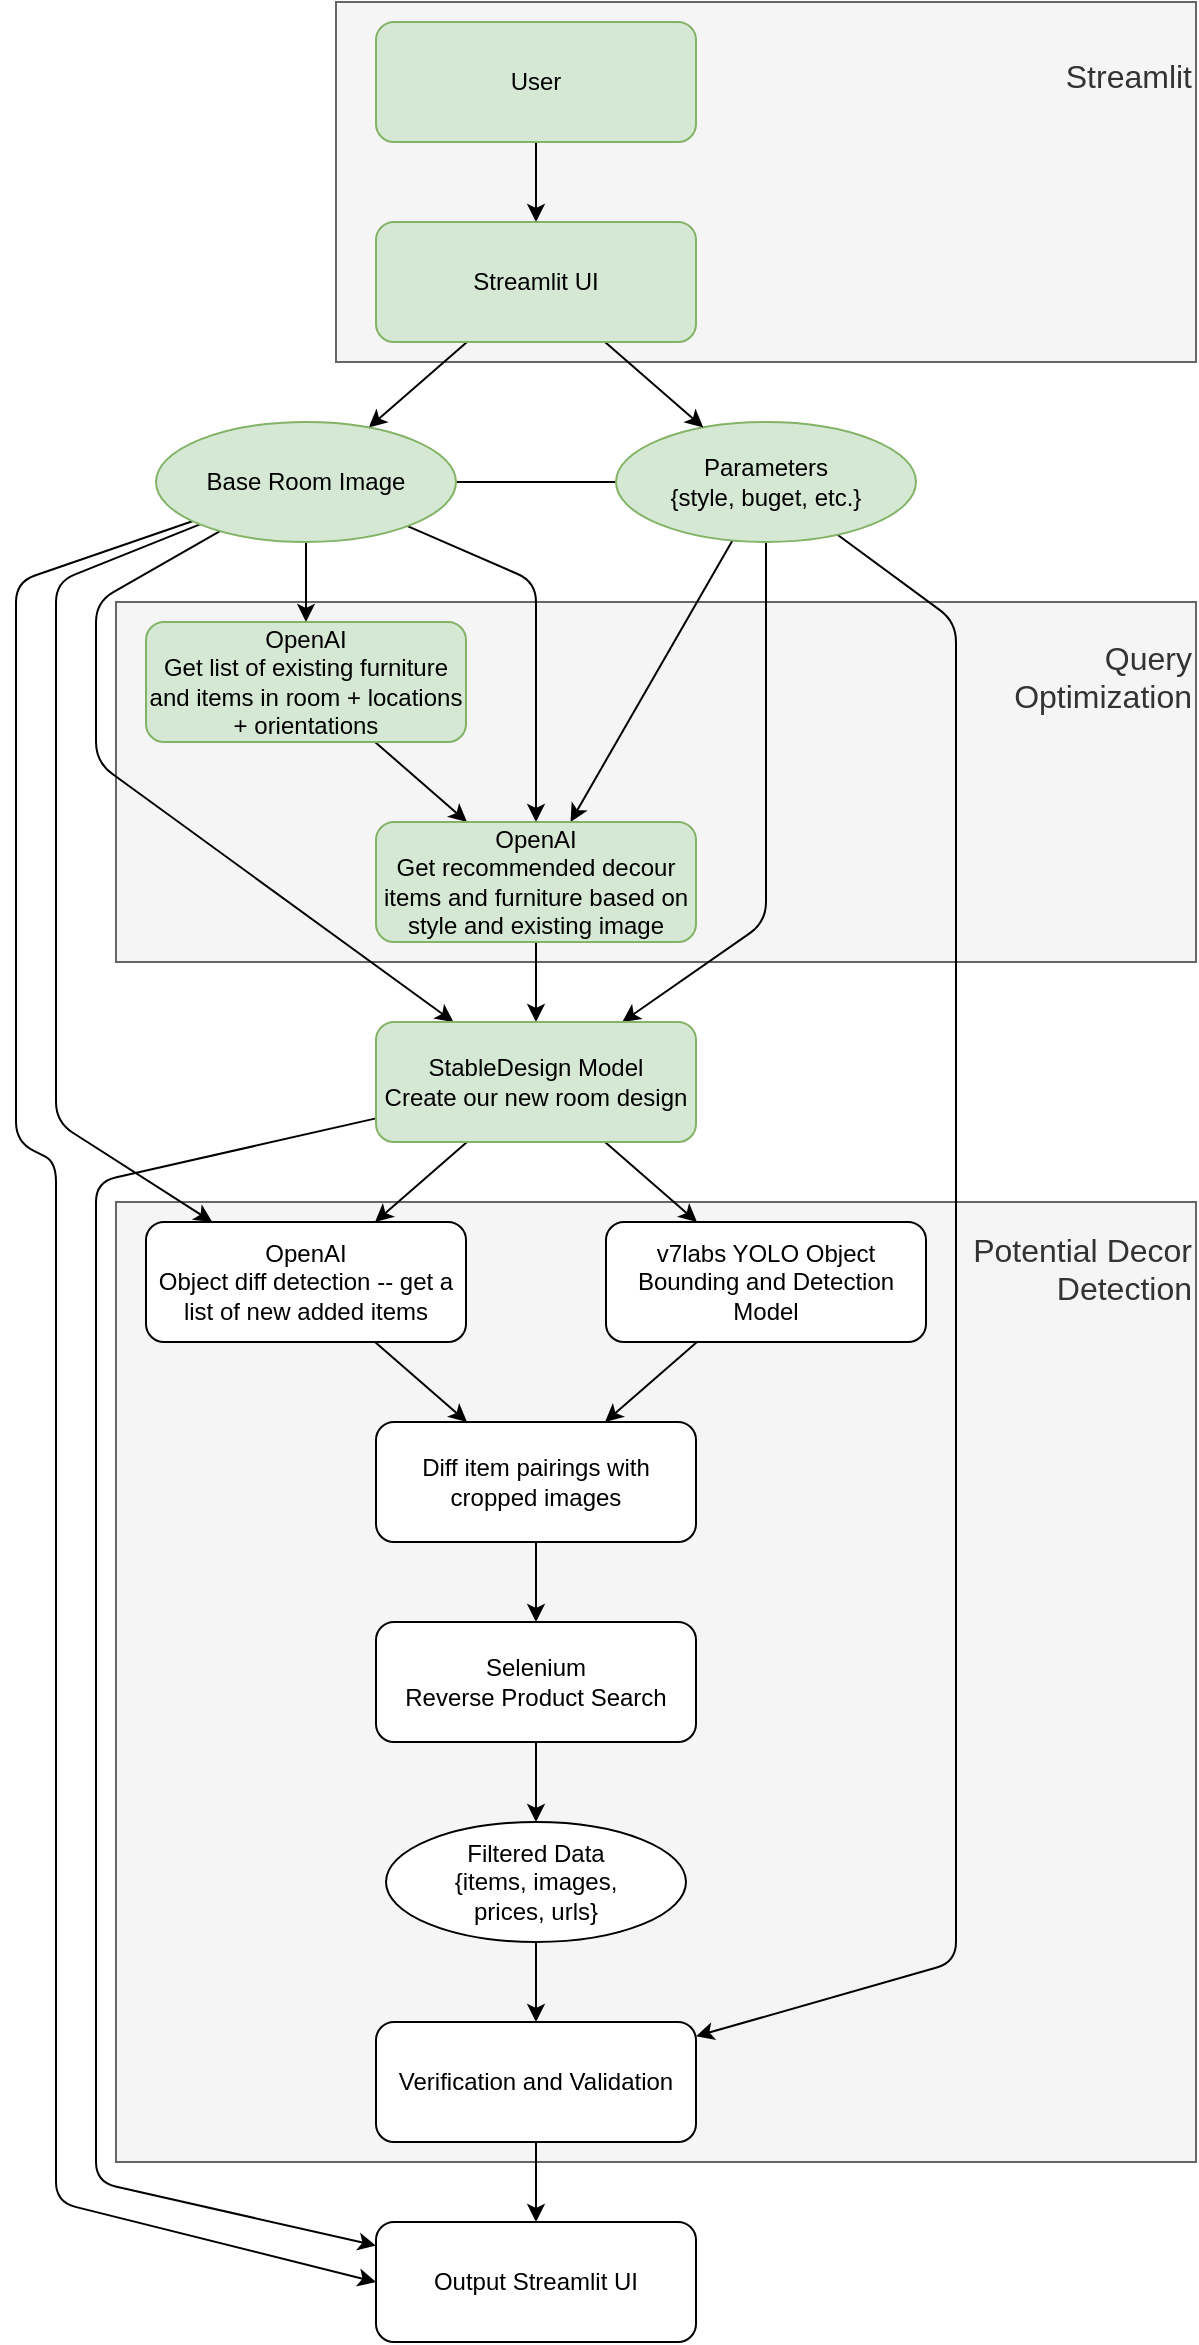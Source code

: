 <mxfile>
    <diagram id="mi7N9GJhdiMdUrGBSjW2" name="Page-1">
        <mxGraphModel dx="1761" dy="1322" grid="1" gridSize="10" guides="1" tooltips="1" connect="1" arrows="1" fold="1" page="1" pageScale="1" pageWidth="827" pageHeight="1169" math="0" shadow="0">
            <root>
                <mxCell id="0"/>
                <mxCell id="1" parent="0"/>
                <mxCell id="125" value="&lt;span style=&quot;font-size: 16px;&quot;&gt;Potential&amp;nbsp;&lt;/span&gt;&lt;span style=&quot;font-size: 16px; background-color: transparent;&quot;&gt;Decor&lt;/span&gt;&lt;div&gt;&lt;span style=&quot;font-size: 16px;&quot;&gt;Detection&lt;/span&gt;&lt;br&gt;&lt;div&gt;&lt;font style=&quot;font-size: 16px;&quot;&gt;&lt;br&gt;&lt;/font&gt;&lt;/div&gt;&lt;div&gt;&lt;font style=&quot;font-size: 16px;&quot;&gt;&lt;br&gt;&lt;/font&gt;&lt;/div&gt;&lt;div&gt;&lt;font style=&quot;font-size: 16px;&quot;&gt;&lt;br&gt;&lt;/font&gt;&lt;/div&gt;&lt;div&gt;&lt;font style=&quot;font-size: 16px;&quot;&gt;&lt;br&gt;&lt;/font&gt;&lt;/div&gt;&lt;div&gt;&lt;font style=&quot;font-size: 16px;&quot;&gt;&lt;br&gt;&lt;/font&gt;&lt;/div&gt;&lt;div&gt;&lt;font style=&quot;font-size: 16px;&quot;&gt;&lt;br&gt;&lt;/font&gt;&lt;/div&gt;&lt;div&gt;&lt;font style=&quot;font-size: 16px;&quot;&gt;&lt;br&gt;&lt;/font&gt;&lt;/div&gt;&lt;div&gt;&lt;font style=&quot;font-size: 16px;&quot;&gt;&lt;br&gt;&lt;/font&gt;&lt;/div&gt;&lt;div&gt;&lt;font style=&quot;font-size: 16px;&quot;&gt;&lt;br&gt;&lt;/font&gt;&lt;/div&gt;&lt;div&gt;&lt;font style=&quot;font-size: 16px;&quot;&gt;&lt;br&gt;&lt;/font&gt;&lt;/div&gt;&lt;div&gt;&lt;font style=&quot;font-size: 16px;&quot;&gt;&lt;br&gt;&lt;/font&gt;&lt;/div&gt;&lt;div&gt;&lt;font style=&quot;font-size: 16px;&quot;&gt;&lt;br&gt;&lt;/font&gt;&lt;/div&gt;&lt;div&gt;&lt;font style=&quot;font-size: 16px;&quot;&gt;&lt;br&gt;&lt;/font&gt;&lt;/div&gt;&lt;div&gt;&lt;font style=&quot;font-size: 16px;&quot;&gt;&lt;br&gt;&lt;/font&gt;&lt;/div&gt;&lt;div&gt;&lt;font style=&quot;font-size: 16px;&quot;&gt;&lt;br&gt;&lt;/font&gt;&lt;/div&gt;&lt;div&gt;&lt;font style=&quot;font-size: 16px;&quot;&gt;&lt;br&gt;&lt;/font&gt;&lt;/div&gt;&lt;div&gt;&lt;font style=&quot;font-size: 16px;&quot;&gt;&lt;br&gt;&lt;/font&gt;&lt;/div&gt;&lt;div&gt;&lt;font style=&quot;font-size: 16px;&quot;&gt;&lt;br&gt;&lt;/font&gt;&lt;/div&gt;&lt;div&gt;&lt;font style=&quot;font-size: 16px;&quot;&gt;&lt;br&gt;&lt;/font&gt;&lt;/div&gt;&lt;div&gt;&lt;br&gt;&lt;/div&gt;&lt;div&gt;&lt;font style=&quot;font-size: 16px;&quot;&gt;&lt;br&gt;&lt;/font&gt;&lt;/div&gt;&lt;div&gt;&lt;br&gt;&lt;/div&gt;&lt;/div&gt;" style="whiteSpace=wrap;html=1;align=right;fillColor=#f5f5f5;strokeColor=#666666;fontColor=#333333;" parent="1" vertex="1">
                    <mxGeometry x="190" y="630" width="540" height="480" as="geometry"/>
                </mxCell>
                <mxCell id="124" value="&lt;span style=&quot;font-size: 16px;&quot;&gt;Streamlit&lt;/span&gt;&lt;br&gt;&lt;div&gt;&lt;font style=&quot;font-size: 16px;&quot;&gt;&lt;br&gt;&lt;/font&gt;&lt;/div&gt;&lt;div&gt;&lt;font style=&quot;font-size: 16px;&quot;&gt;&lt;br&gt;&lt;/font&gt;&lt;/div&gt;&lt;div&gt;&lt;font style=&quot;font-size: 16px;&quot;&gt;&lt;br&gt;&lt;/font&gt;&lt;/div&gt;&lt;div&gt;&lt;br&gt;&lt;/div&gt;&lt;div&gt;&lt;font style=&quot;font-size: 16px;&quot;&gt;&lt;br&gt;&lt;/font&gt;&lt;/div&gt;&lt;div&gt;&lt;br&gt;&lt;/div&gt;" style="whiteSpace=wrap;html=1;align=right;fillColor=#f5f5f5;strokeColor=#666666;fontColor=#333333;" parent="1" vertex="1">
                    <mxGeometry x="300" y="30" width="430" height="180" as="geometry"/>
                </mxCell>
                <mxCell id="123" value="&lt;font style=&quot;font-size: 16px;&quot;&gt;Query&lt;/font&gt;&lt;div&gt;&lt;font style=&quot;font-size: 16px;&quot;&gt;Optimization&lt;/font&gt;&lt;/div&gt;&lt;div&gt;&lt;font style=&quot;font-size: 16px;&quot;&gt;&lt;br&gt;&lt;/font&gt;&lt;/div&gt;&lt;div&gt;&lt;font style=&quot;font-size: 16px;&quot;&gt;&lt;br&gt;&lt;/font&gt;&lt;/div&gt;&lt;div&gt;&lt;font style=&quot;font-size: 16px;&quot;&gt;&lt;br&gt;&lt;/font&gt;&lt;/div&gt;&lt;div&gt;&lt;br&gt;&lt;/div&gt;&lt;div&gt;&lt;font style=&quot;font-size: 16px;&quot;&gt;&lt;br&gt;&lt;/font&gt;&lt;/div&gt;&lt;div&gt;&lt;br&gt;&lt;/div&gt;" style="whiteSpace=wrap;html=1;align=right;fillColor=#f5f5f5;strokeColor=#666666;fontColor=#333333;" parent="1" vertex="1">
                    <mxGeometry x="190" y="330" width="540" height="180" as="geometry"/>
                </mxCell>
                <mxCell id="91" style="edgeStyle=none;html=1;endArrow=none;endFill=0;" parent="1" source="23" target="88" edge="1">
                    <mxGeometry relative="1" as="geometry"/>
                </mxCell>
                <mxCell id="95" style="edgeStyle=none;html=1;" parent="1" source="23" target="94" edge="1">
                    <mxGeometry relative="1" as="geometry"/>
                </mxCell>
                <mxCell id="99" style="edgeStyle=none;html=1;" parent="1" source="23" target="97" edge="1">
                    <mxGeometry relative="1" as="geometry">
                        <Array as="points">
                            <mxPoint x="515" y="490"/>
                        </Array>
                    </mxGeometry>
                </mxCell>
                <mxCell id="118" style="edgeStyle=none;html=1;" parent="1" source="23" target="116" edge="1">
                    <mxGeometry relative="1" as="geometry">
                        <Array as="points">
                            <mxPoint x="610" y="340"/>
                            <mxPoint x="610" y="1010"/>
                        </Array>
                    </mxGeometry>
                </mxCell>
                <mxCell id="23" value="Parameters&lt;div&gt;{style, buget, etc.}&lt;/div&gt;" style="ellipse;whiteSpace=wrap;html=1;fillColor=#d5e8d4;strokeColor=#82b366;" parent="1" vertex="1">
                    <mxGeometry x="440" y="240" width="150" height="60" as="geometry"/>
                </mxCell>
                <mxCell id="86" style="edgeStyle=none;html=1;" parent="1" source="84" target="85" edge="1">
                    <mxGeometry relative="1" as="geometry"/>
                </mxCell>
                <mxCell id="84" value="User" style="rounded=1;whiteSpace=wrap;html=1;fillColor=#d5e8d4;strokeColor=#82b366;" parent="1" vertex="1">
                    <mxGeometry x="320" y="40" width="160" height="60" as="geometry"/>
                </mxCell>
                <mxCell id="89" style="edgeStyle=none;html=1;" parent="1" source="85" target="88" edge="1">
                    <mxGeometry relative="1" as="geometry"/>
                </mxCell>
                <mxCell id="90" style="edgeStyle=none;html=1;" parent="1" source="85" target="23" edge="1">
                    <mxGeometry relative="1" as="geometry"/>
                </mxCell>
                <mxCell id="85" value="Streamlit UI" style="rounded=1;whiteSpace=wrap;html=1;fillColor=#d5e8d4;strokeColor=#82b366;" parent="1" vertex="1">
                    <mxGeometry x="320" y="140" width="160" height="60" as="geometry"/>
                </mxCell>
                <mxCell id="93" style="edgeStyle=none;html=1;" parent="1" source="88" target="92" edge="1">
                    <mxGeometry relative="1" as="geometry"/>
                </mxCell>
                <mxCell id="100" style="edgeStyle=none;html=1;" parent="1" source="88" target="97" edge="1">
                    <mxGeometry relative="1" as="geometry">
                        <Array as="points">
                            <mxPoint x="180" y="330"/>
                            <mxPoint x="180" y="410"/>
                        </Array>
                    </mxGeometry>
                </mxCell>
                <mxCell id="101" style="edgeStyle=none;html=1;" parent="1" source="88" target="94" edge="1">
                    <mxGeometry relative="1" as="geometry">
                        <Array as="points">
                            <mxPoint x="400" y="320"/>
                        </Array>
                    </mxGeometry>
                </mxCell>
                <mxCell id="105" style="edgeStyle=none;html=1;" parent="1" source="88" target="102" edge="1">
                    <mxGeometry relative="1" as="geometry">
                        <Array as="points">
                            <mxPoint x="160" y="320"/>
                            <mxPoint x="160" y="590"/>
                        </Array>
                    </mxGeometry>
                </mxCell>
                <mxCell id="122" style="edgeStyle=none;html=1;entryX=0;entryY=0.5;entryDx=0;entryDy=0;" parent="1" source="88" target="119" edge="1">
                    <mxGeometry relative="1" as="geometry">
                        <Array as="points">
                            <mxPoint x="140" y="320"/>
                            <mxPoint x="140" y="600"/>
                            <mxPoint x="160" y="610"/>
                            <mxPoint x="160" y="1130"/>
                        </Array>
                    </mxGeometry>
                </mxCell>
                <mxCell id="88" value="Base Room Image" style="ellipse;whiteSpace=wrap;html=1;fillColor=#d5e8d4;strokeColor=#82b366;" parent="1" vertex="1">
                    <mxGeometry x="210" y="240" width="150" height="60" as="geometry"/>
                </mxCell>
                <mxCell id="96" style="edgeStyle=none;html=1;" parent="1" source="92" target="94" edge="1">
                    <mxGeometry relative="1" as="geometry"/>
                </mxCell>
                <mxCell id="92" value="OpenAI&lt;div&gt;Get list of existing furniture and items in room + locations + orientations&lt;/div&gt;" style="rounded=1;whiteSpace=wrap;html=1;fillColor=#d5e8d4;strokeColor=#82b366;" parent="1" vertex="1">
                    <mxGeometry x="205" y="340" width="160" height="60" as="geometry"/>
                </mxCell>
                <mxCell id="98" style="edgeStyle=none;html=1;" parent="1" source="94" target="97" edge="1">
                    <mxGeometry relative="1" as="geometry"/>
                </mxCell>
                <mxCell id="94" value="OpenAI&lt;div&gt;Get recommended decour items and furniture based on style and existing image&lt;/div&gt;" style="rounded=1;whiteSpace=wrap;html=1;fillColor=#d5e8d4;strokeColor=#82b366;" parent="1" vertex="1">
                    <mxGeometry x="320" y="440" width="160" height="60" as="geometry"/>
                </mxCell>
                <mxCell id="104" style="edgeStyle=none;html=1;" parent="1" source="97" target="102" edge="1">
                    <mxGeometry relative="1" as="geometry"/>
                </mxCell>
                <mxCell id="106" style="edgeStyle=none;html=1;" parent="1" source="97" target="103" edge="1">
                    <mxGeometry relative="1" as="geometry"/>
                </mxCell>
                <mxCell id="121" style="edgeStyle=none;html=1;" parent="1" source="97" target="119" edge="1">
                    <mxGeometry relative="1" as="geometry">
                        <Array as="points">
                            <mxPoint x="180" y="620"/>
                            <mxPoint x="180" y="1120"/>
                        </Array>
                    </mxGeometry>
                </mxCell>
                <mxCell id="97" value="StableDesign Model&lt;div&gt;Create our new room design&lt;/div&gt;" style="rounded=1;whiteSpace=wrap;html=1;fillColor=#d5e8d4;strokeColor=#82b366;" parent="1" vertex="1">
                    <mxGeometry x="320" y="540" width="160" height="60" as="geometry"/>
                </mxCell>
                <mxCell id="110" style="edgeStyle=none;html=1;" parent="1" source="102" target="107" edge="1">
                    <mxGeometry relative="1" as="geometry"/>
                </mxCell>
                <mxCell id="102" value="OpenAI&lt;div&gt;Object diff detection -- get a list of new added items&lt;/div&gt;" style="rounded=1;whiteSpace=wrap;html=1;" parent="1" vertex="1">
                    <mxGeometry x="205" y="640" width="160" height="60" as="geometry"/>
                </mxCell>
                <mxCell id="108" style="edgeStyle=none;html=1;" parent="1" source="103" target="107" edge="1">
                    <mxGeometry relative="1" as="geometry"/>
                </mxCell>
                <mxCell id="103" value="&lt;div&gt;&lt;span style=&quot;background-color: transparent;&quot;&gt;v7labs YOLO Object Bounding and Detection Model&lt;/span&gt;&lt;/div&gt;" style="rounded=1;whiteSpace=wrap;html=1;" parent="1" vertex="1">
                    <mxGeometry x="435" y="640" width="160" height="60" as="geometry"/>
                </mxCell>
                <mxCell id="112" style="edgeStyle=none;html=1;" parent="1" source="107" target="111" edge="1">
                    <mxGeometry relative="1" as="geometry"/>
                </mxCell>
                <mxCell id="107" value="&lt;div&gt;&lt;span style=&quot;background-color: transparent;&quot;&gt;Diff item pairings with cropped images&lt;/span&gt;&lt;br&gt;&lt;/div&gt;&lt;div&gt;&lt;/div&gt;" style="rounded=1;whiteSpace=wrap;html=1;" parent="1" vertex="1">
                    <mxGeometry x="320" y="740" width="160" height="60" as="geometry"/>
                </mxCell>
                <mxCell id="115" style="edgeStyle=none;html=1;" parent="1" source="111" target="114" edge="1">
                    <mxGeometry relative="1" as="geometry"/>
                </mxCell>
                <mxCell id="111" value="&lt;div&gt;Selenium&lt;/div&gt;Reverse Product Search&lt;div&gt;&lt;/div&gt;" style="rounded=1;whiteSpace=wrap;html=1;" parent="1" vertex="1">
                    <mxGeometry x="320" y="840" width="160" height="60" as="geometry"/>
                </mxCell>
                <mxCell id="117" style="edgeStyle=none;html=1;" parent="1" source="114" target="116" edge="1">
                    <mxGeometry relative="1" as="geometry"/>
                </mxCell>
                <mxCell id="114" value="Filtered Data&lt;div&gt;{items, images,&lt;/div&gt;&lt;div&gt;prices, urls}&lt;/div&gt;" style="ellipse;whiteSpace=wrap;html=1;" parent="1" vertex="1">
                    <mxGeometry x="325" y="940" width="150" height="60" as="geometry"/>
                </mxCell>
                <mxCell id="120" style="edgeStyle=none;html=1;" parent="1" source="116" target="119" edge="1">
                    <mxGeometry relative="1" as="geometry"/>
                </mxCell>
                <mxCell id="116" value="Verification and Validation&lt;div&gt;&lt;/div&gt;&lt;div&gt;&lt;/div&gt;" style="rounded=1;whiteSpace=wrap;html=1;" parent="1" vertex="1">
                    <mxGeometry x="320" y="1040" width="160" height="60" as="geometry"/>
                </mxCell>
                <mxCell id="119" value="Output Streamlit UI&lt;div&gt;&lt;/div&gt;&lt;div&gt;&lt;/div&gt;" style="rounded=1;whiteSpace=wrap;html=1;" parent="1" vertex="1">
                    <mxGeometry x="320" y="1140" width="160" height="60" as="geometry"/>
                </mxCell>
            </root>
        </mxGraphModel>
    </diagram>
</mxfile>